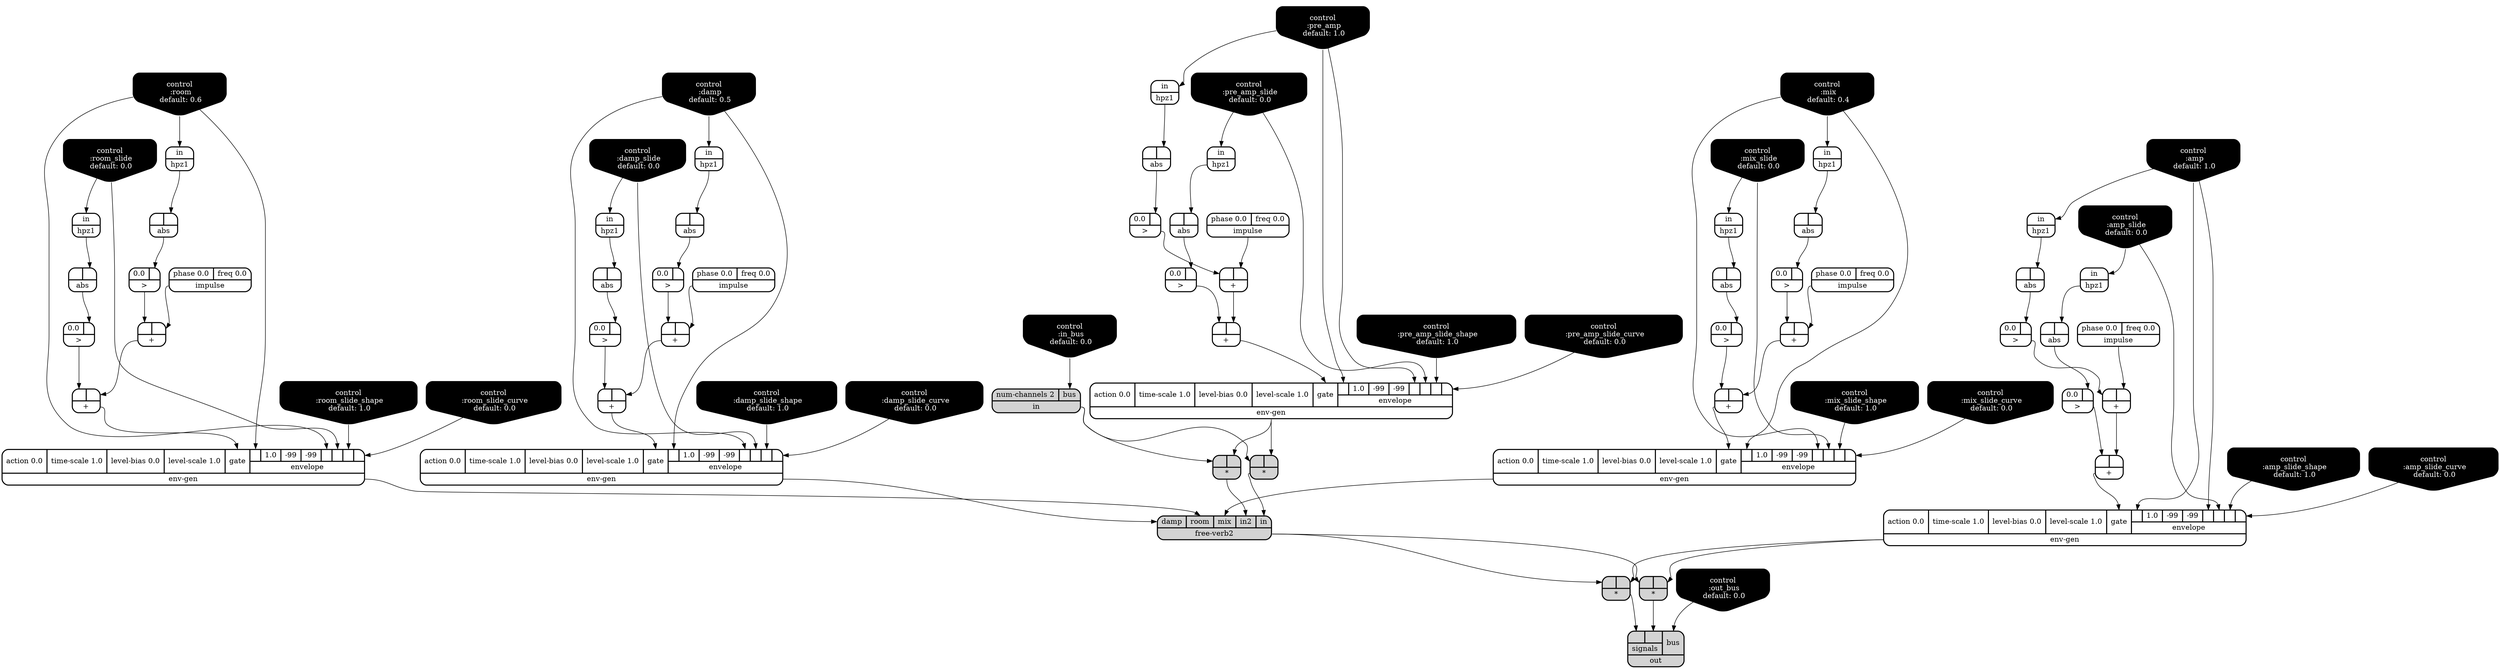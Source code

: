 digraph synthdef {
44 [label = "{{ <b> |<a> } |<__UG_NAME__>* }" style="filled, bold, rounded"  shape=record rankdir=LR];
45 [label = "{{ <b> |<a> } |<__UG_NAME__>* }" style="filled, bold, rounded"  shape=record rankdir=LR];
76 [label = "{{ <b> |<a> } |<__UG_NAME__>* }" style="filled, bold, rounded"  shape=record rankdir=LR];
77 [label = "{{ <b> |<a> } |<__UG_NAME__>* }" style="filled, bold, rounded"  shape=record rankdir=LR];
27 [label = "{{ <b> |<a> } |<__UG_NAME__>+ }" style="bold, rounded" shape=record rankdir=LR];
31 [label = "{{ <b> |<a> } |<__UG_NAME__>+ }" style="bold, rounded" shape=record rankdir=LR];
37 [label = "{{ <b> |<a> } |<__UG_NAME__>+ }" style="bold, rounded" shape=record rankdir=LR];
41 [label = "{{ <b> |<a> } |<__UG_NAME__>+ }" style="bold, rounded" shape=record rankdir=LR];
50 [label = "{{ <b> |<a> } |<__UG_NAME__>+ }" style="bold, rounded" shape=record rankdir=LR];
54 [label = "{{ <b> |<a> } |<__UG_NAME__>+ }" style="bold, rounded" shape=record rankdir=LR];
60 [label = "{{ <b> |<a> } |<__UG_NAME__>+ }" style="bold, rounded" shape=record rankdir=LR];
63 [label = "{{ <b> |<a> } |<__UG_NAME__>+ }" style="bold, rounded" shape=record rankdir=LR];
69 [label = "{{ <b> |<a> } |<__UG_NAME__>+ }" style="bold, rounded" shape=record rankdir=LR];
73 [label = "{{ <b> |<a> } |<__UG_NAME__>+ }" style="bold, rounded" shape=record rankdir=LR];
26 [label = "{{ <b> 0.0|<a> } |<__UG_NAME__>\> }" style="bold, rounded" shape=record rankdir=LR];
30 [label = "{{ <b> 0.0|<a> } |<__UG_NAME__>\> }" style="bold, rounded" shape=record rankdir=LR];
36 [label = "{{ <b> 0.0|<a> } |<__UG_NAME__>\> }" style="bold, rounded" shape=record rankdir=LR];
40 [label = "{{ <b> 0.0|<a> } |<__UG_NAME__>\> }" style="bold, rounded" shape=record rankdir=LR];
49 [label = "{{ <b> 0.0|<a> } |<__UG_NAME__>\> }" style="bold, rounded" shape=record rankdir=LR];
53 [label = "{{ <b> 0.0|<a> } |<__UG_NAME__>\> }" style="bold, rounded" shape=record rankdir=LR];
59 [label = "{{ <b> 0.0|<a> } |<__UG_NAME__>\> }" style="bold, rounded" shape=record rankdir=LR];
62 [label = "{{ <b> 0.0|<a> } |<__UG_NAME__>\> }" style="bold, rounded" shape=record rankdir=LR];
68 [label = "{{ <b> 0.0|<a> } |<__UG_NAME__>\> }" style="bold, rounded" shape=record rankdir=LR];
72 [label = "{{ <b> 0.0|<a> } |<__UG_NAME__>\> }" style="bold, rounded" shape=record rankdir=LR];
25 [label = "{{ <b> |<a> } |<__UG_NAME__>abs }" style="bold, rounded" shape=record rankdir=LR];
29 [label = "{{ <b> |<a> } |<__UG_NAME__>abs }" style="bold, rounded" shape=record rankdir=LR];
35 [label = "{{ <b> |<a> } |<__UG_NAME__>abs }" style="bold, rounded" shape=record rankdir=LR];
39 [label = "{{ <b> |<a> } |<__UG_NAME__>abs }" style="bold, rounded" shape=record rankdir=LR];
48 [label = "{{ <b> |<a> } |<__UG_NAME__>abs }" style="bold, rounded" shape=record rankdir=LR];
52 [label = "{{ <b> |<a> } |<__UG_NAME__>abs }" style="bold, rounded" shape=record rankdir=LR];
58 [label = "{{ <b> |<a> } |<__UG_NAME__>abs }" style="bold, rounded" shape=record rankdir=LR];
61 [label = "{{ <b> |<a> } |<__UG_NAME__>abs }" style="bold, rounded" shape=record rankdir=LR];
67 [label = "{{ <b> |<a> } |<__UG_NAME__>abs }" style="bold, rounded" shape=record rankdir=LR];
71 [label = "{{ <b> |<a> } |<__UG_NAME__>abs }" style="bold, rounded" shape=record rankdir=LR];
0 [label = "control
 :amp
 default: 1.0" shape=invhouse style="rounded, filled, bold" fillcolor=black fontcolor=white ]; 
1 [label = "control
 :amp_slide
 default: 0.0" shape=invhouse style="rounded, filled, bold" fillcolor=black fontcolor=white ]; 
2 [label = "control
 :amp_slide_shape
 default: 1.0" shape=invhouse style="rounded, filled, bold" fillcolor=black fontcolor=white ]; 
3 [label = "control
 :amp_slide_curve
 default: 0.0" shape=invhouse style="rounded, filled, bold" fillcolor=black fontcolor=white ]; 
4 [label = "control
 :mix
 default: 0.4" shape=invhouse style="rounded, filled, bold" fillcolor=black fontcolor=white ]; 
5 [label = "control
 :mix_slide
 default: 0.0" shape=invhouse style="rounded, filled, bold" fillcolor=black fontcolor=white ]; 
6 [label = "control
 :mix_slide_shape
 default: 1.0" shape=invhouse style="rounded, filled, bold" fillcolor=black fontcolor=white ]; 
7 [label = "control
 :mix_slide_curve
 default: 0.0" shape=invhouse style="rounded, filled, bold" fillcolor=black fontcolor=white ]; 
8 [label = "control
 :pre_amp
 default: 1.0" shape=invhouse style="rounded, filled, bold" fillcolor=black fontcolor=white ]; 
9 [label = "control
 :pre_amp_slide
 default: 0.0" shape=invhouse style="rounded, filled, bold" fillcolor=black fontcolor=white ]; 
10 [label = "control
 :pre_amp_slide_shape
 default: 1.0" shape=invhouse style="rounded, filled, bold" fillcolor=black fontcolor=white ]; 
11 [label = "control
 :pre_amp_slide_curve
 default: 0.0" shape=invhouse style="rounded, filled, bold" fillcolor=black fontcolor=white ]; 
12 [label = "control
 :room
 default: 0.6" shape=invhouse style="rounded, filled, bold" fillcolor=black fontcolor=white ]; 
13 [label = "control
 :room_slide
 default: 0.0" shape=invhouse style="rounded, filled, bold" fillcolor=black fontcolor=white ]; 
14 [label = "control
 :room_slide_shape
 default: 1.0" shape=invhouse style="rounded, filled, bold" fillcolor=black fontcolor=white ]; 
15 [label = "control
 :room_slide_curve
 default: 0.0" shape=invhouse style="rounded, filled, bold" fillcolor=black fontcolor=white ]; 
16 [label = "control
 :damp
 default: 0.5" shape=invhouse style="rounded, filled, bold" fillcolor=black fontcolor=white ]; 
17 [label = "control
 :damp_slide
 default: 0.0" shape=invhouse style="rounded, filled, bold" fillcolor=black fontcolor=white ]; 
18 [label = "control
 :damp_slide_shape
 default: 1.0" shape=invhouse style="rounded, filled, bold" fillcolor=black fontcolor=white ]; 
19 [label = "control
 :damp_slide_curve
 default: 0.0" shape=invhouse style="rounded, filled, bold" fillcolor=black fontcolor=white ]; 
20 [label = "control
 :in_bus
 default: 0.0" shape=invhouse style="rounded, filled, bold" fillcolor=black fontcolor=white ]; 
21 [label = "control
 :out_bus
 default: 0.0" shape=invhouse style="rounded, filled, bold" fillcolor=black fontcolor=white ]; 
32 [label = "{{ <action> action 0.0|<time____scale> time-scale 1.0|<level____bias> level-bias 0.0|<level____scale> level-scale 1.0|<gate> gate|{{<envelope___control___0>|1.0|-99|-99|<envelope___control___4>|<envelope___control___5>|<envelope___control___6>|<envelope___control___7>}|envelope}} |<__UG_NAME__>env-gen }" style="bold, rounded" shape=record rankdir=LR];
42 [label = "{{ <action> action 0.0|<time____scale> time-scale 1.0|<level____bias> level-bias 0.0|<level____scale> level-scale 1.0|<gate> gate|{{<envelope___control___0>|1.0|-99|-99|<envelope___control___4>|<envelope___control___5>|<envelope___control___6>|<envelope___control___7>}|envelope}} |<__UG_NAME__>env-gen }" style="bold, rounded" shape=record rankdir=LR];
55 [label = "{{ <action> action 0.0|<time____scale> time-scale 1.0|<level____bias> level-bias 0.0|<level____scale> level-scale 1.0|<gate> gate|{{<envelope___control___0>|1.0|-99|-99|<envelope___control___4>|<envelope___control___5>|<envelope___control___6>|<envelope___control___7>}|envelope}} |<__UG_NAME__>env-gen }" style="bold, rounded" shape=record rankdir=LR];
64 [label = "{{ <action> action 0.0|<time____scale> time-scale 1.0|<level____bias> level-bias 0.0|<level____scale> level-scale 1.0|<gate> gate|{{<envelope___control___0>|1.0|-99|-99|<envelope___control___4>|<envelope___control___5>|<envelope___control___6>|<envelope___control___7>}|envelope}} |<__UG_NAME__>env-gen }" style="bold, rounded" shape=record rankdir=LR];
74 [label = "{{ <action> action 0.0|<time____scale> time-scale 1.0|<level____bias> level-bias 0.0|<level____scale> level-scale 1.0|<gate> gate|{{<envelope___control___0>|1.0|-99|-99|<envelope___control___4>|<envelope___control___5>|<envelope___control___6>|<envelope___control___7>}|envelope}} |<__UG_NAME__>env-gen }" style="bold, rounded" shape=record rankdir=LR];
75 [label = "{{ <damp> damp|<room> room|<mix> mix|<in2> in2|<in> in} |<__UG_NAME__>free-verb2 }" style="filled, bold, rounded"  shape=record rankdir=LR];
22 [label = "{{ <in> in} |<__UG_NAME__>hpz1 }" style="bold, rounded" shape=record rankdir=LR];
24 [label = "{{ <in> in} |<__UG_NAME__>hpz1 }" style="bold, rounded" shape=record rankdir=LR];
28 [label = "{{ <in> in} |<__UG_NAME__>hpz1 }" style="bold, rounded" shape=record rankdir=LR];
34 [label = "{{ <in> in} |<__UG_NAME__>hpz1 }" style="bold, rounded" shape=record rankdir=LR];
38 [label = "{{ <in> in} |<__UG_NAME__>hpz1 }" style="bold, rounded" shape=record rankdir=LR];
47 [label = "{{ <in> in} |<__UG_NAME__>hpz1 }" style="bold, rounded" shape=record rankdir=LR];
51 [label = "{{ <in> in} |<__UG_NAME__>hpz1 }" style="bold, rounded" shape=record rankdir=LR];
57 [label = "{{ <in> in} |<__UG_NAME__>hpz1 }" style="bold, rounded" shape=record rankdir=LR];
66 [label = "{{ <in> in} |<__UG_NAME__>hpz1 }" style="bold, rounded" shape=record rankdir=LR];
70 [label = "{{ <in> in} |<__UG_NAME__>hpz1 }" style="bold, rounded" shape=record rankdir=LR];
23 [label = "{{ <phase> phase 0.0|<freq> freq 0.0} |<__UG_NAME__>impulse }" style="bold, rounded" shape=record rankdir=LR];
33 [label = "{{ <phase> phase 0.0|<freq> freq 0.0} |<__UG_NAME__>impulse }" style="bold, rounded" shape=record rankdir=LR];
46 [label = "{{ <phase> phase 0.0|<freq> freq 0.0} |<__UG_NAME__>impulse }" style="bold, rounded" shape=record rankdir=LR];
56 [label = "{{ <phase> phase 0.0|<freq> freq 0.0} |<__UG_NAME__>impulse }" style="bold, rounded" shape=record rankdir=LR];
65 [label = "{{ <phase> phase 0.0|<freq> freq 0.0} |<__UG_NAME__>impulse }" style="bold, rounded" shape=record rankdir=LR];
43 [label = "{{ <num____channels> num-channels 2|<bus> bus} |<__UG_NAME__>in }" style="filled, bold, rounded"  shape=record rankdir=LR];
78 [label = "{{ {{<signals___binary____op____u____gen___0>|<signals___binary____op____u____gen___1>}|signals}|<bus> bus} |<__UG_NAME__>out }" style="filled, bold, rounded"  shape=record rankdir=LR];

42:__UG_NAME__ -> 44:a ;
43:__UG_NAME__ -> 44:b ;
42:__UG_NAME__ -> 45:a ;
43:__UG_NAME__ -> 45:b ;
32:__UG_NAME__ -> 76:a ;
75:__UG_NAME__ -> 76:b ;
32:__UG_NAME__ -> 77:a ;
75:__UG_NAME__ -> 77:b ;
23:__UG_NAME__ -> 27:a ;
26:__UG_NAME__ -> 27:b ;
27:__UG_NAME__ -> 31:a ;
30:__UG_NAME__ -> 31:b ;
33:__UG_NAME__ -> 37:a ;
36:__UG_NAME__ -> 37:b ;
37:__UG_NAME__ -> 41:a ;
40:__UG_NAME__ -> 41:b ;
46:__UG_NAME__ -> 50:a ;
49:__UG_NAME__ -> 50:b ;
50:__UG_NAME__ -> 54:a ;
53:__UG_NAME__ -> 54:b ;
56:__UG_NAME__ -> 60:a ;
59:__UG_NAME__ -> 60:b ;
60:__UG_NAME__ -> 63:a ;
62:__UG_NAME__ -> 63:b ;
65:__UG_NAME__ -> 69:a ;
68:__UG_NAME__ -> 69:b ;
69:__UG_NAME__ -> 73:a ;
72:__UG_NAME__ -> 73:b ;
25:__UG_NAME__ -> 26:a ;
29:__UG_NAME__ -> 30:a ;
35:__UG_NAME__ -> 36:a ;
39:__UG_NAME__ -> 40:a ;
48:__UG_NAME__ -> 49:a ;
52:__UG_NAME__ -> 53:a ;
58:__UG_NAME__ -> 59:a ;
61:__UG_NAME__ -> 62:a ;
67:__UG_NAME__ -> 68:a ;
71:__UG_NAME__ -> 72:a ;
24:__UG_NAME__ -> 25:a ;
28:__UG_NAME__ -> 29:a ;
34:__UG_NAME__ -> 35:a ;
38:__UG_NAME__ -> 39:a ;
47:__UG_NAME__ -> 48:a ;
51:__UG_NAME__ -> 52:a ;
57:__UG_NAME__ -> 58:a ;
22:__UG_NAME__ -> 61:a ;
66:__UG_NAME__ -> 67:a ;
70:__UG_NAME__ -> 71:a ;
0:__UG_NAME__ -> 32:envelope___control___0 ;
0:__UG_NAME__ -> 32:envelope___control___4 ;
1:__UG_NAME__ -> 32:envelope___control___5 ;
2:__UG_NAME__ -> 32:envelope___control___6 ;
3:__UG_NAME__ -> 32:envelope___control___7 ;
31:__UG_NAME__ -> 32:gate ;
8:__UG_NAME__ -> 42:envelope___control___0 ;
8:__UG_NAME__ -> 42:envelope___control___4 ;
9:__UG_NAME__ -> 42:envelope___control___5 ;
10:__UG_NAME__ -> 42:envelope___control___6 ;
11:__UG_NAME__ -> 42:envelope___control___7 ;
41:__UG_NAME__ -> 42:gate ;
4:__UG_NAME__ -> 55:envelope___control___0 ;
4:__UG_NAME__ -> 55:envelope___control___4 ;
5:__UG_NAME__ -> 55:envelope___control___5 ;
6:__UG_NAME__ -> 55:envelope___control___6 ;
7:__UG_NAME__ -> 55:envelope___control___7 ;
54:__UG_NAME__ -> 55:gate ;
12:__UG_NAME__ -> 64:envelope___control___0 ;
12:__UG_NAME__ -> 64:envelope___control___4 ;
13:__UG_NAME__ -> 64:envelope___control___5 ;
14:__UG_NAME__ -> 64:envelope___control___6 ;
15:__UG_NAME__ -> 64:envelope___control___7 ;
63:__UG_NAME__ -> 64:gate ;
16:__UG_NAME__ -> 74:envelope___control___0 ;
16:__UG_NAME__ -> 74:envelope___control___4 ;
17:__UG_NAME__ -> 74:envelope___control___5 ;
18:__UG_NAME__ -> 74:envelope___control___6 ;
19:__UG_NAME__ -> 74:envelope___control___7 ;
73:__UG_NAME__ -> 74:gate ;
44:__UG_NAME__ -> 75:in ;
45:__UG_NAME__ -> 75:in2 ;
55:__UG_NAME__ -> 75:mix ;
64:__UG_NAME__ -> 75:room ;
74:__UG_NAME__ -> 75:damp ;
13:__UG_NAME__ -> 22:in ;
0:__UG_NAME__ -> 24:in ;
1:__UG_NAME__ -> 28:in ;
8:__UG_NAME__ -> 34:in ;
9:__UG_NAME__ -> 38:in ;
4:__UG_NAME__ -> 47:in ;
5:__UG_NAME__ -> 51:in ;
12:__UG_NAME__ -> 57:in ;
16:__UG_NAME__ -> 66:in ;
17:__UG_NAME__ -> 70:in ;
20:__UG_NAME__ -> 43:bus ;
21:__UG_NAME__ -> 78:bus ;
77:__UG_NAME__ -> 78:signals___binary____op____u____gen___0 ;
76:__UG_NAME__ -> 78:signals___binary____op____u____gen___1 ;

}